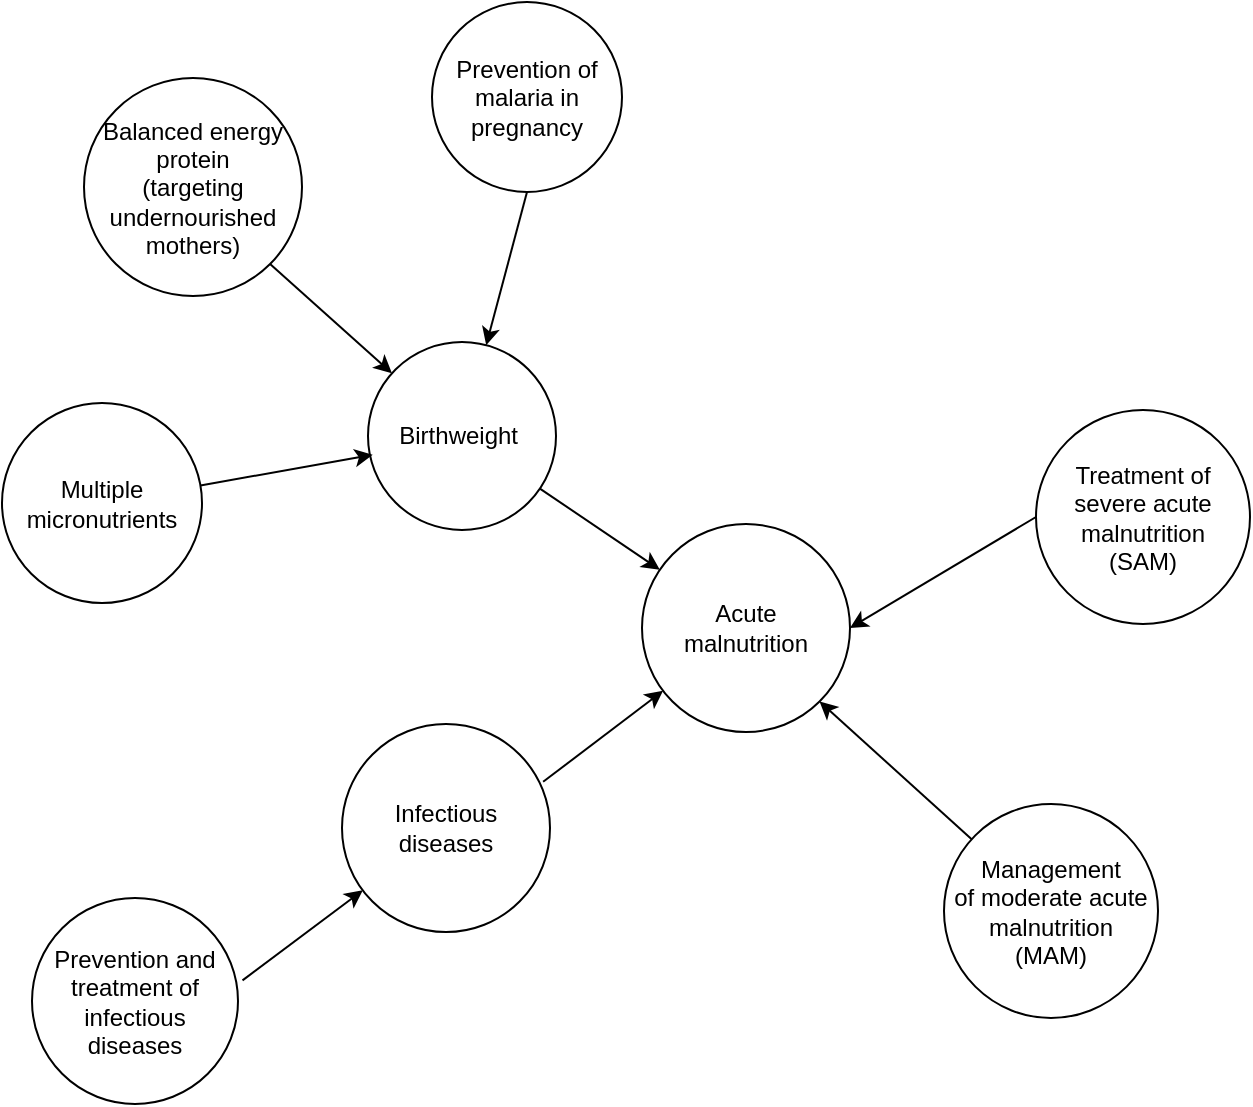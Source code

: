 <mxfile version="13.2.2" type="device" pages="2"><diagram id="V3R8ZWsexPwdRkVGDrFX" name="Page-1"><mxGraphModel dx="1312" dy="802" grid="0" gridSize="10" guides="1" tooltips="1" connect="1" arrows="1" fold="1" page="1" pageScale="1" pageWidth="850" pageHeight="1100" math="0" shadow="0"><root><mxCell id="0"/><mxCell id="1" parent="0"/><mxCell id="cL_YN-CKv8pERqB_UeIR-1" value="Acute &lt;br style=&quot;font-size: 12px;&quot;&gt;malnutrition" style="ellipse;whiteSpace=wrap;html=1;aspect=fixed;fontSize=12;" parent="1" vertex="1"><mxGeometry x="398" y="341" width="104" height="104" as="geometry"/></mxCell><mxCell id="cL_YN-CKv8pERqB_UeIR-2" value="Infectious diseases" style="ellipse;whiteSpace=wrap;html=1;aspect=fixed;fontSize=12;" parent="1" vertex="1"><mxGeometry x="248" y="441" width="104" height="104" as="geometry"/></mxCell><mxCell id="cL_YN-CKv8pERqB_UeIR-3" value="Prevention and treatment of infectious diseases" style="ellipse;whiteSpace=wrap;html=1;aspect=fixed;fontSize=12;" parent="1" vertex="1"><mxGeometry x="93" y="528" width="103" height="103" as="geometry"/></mxCell><mxCell id="cL_YN-CKv8pERqB_UeIR-5" value="Management &lt;br style=&quot;font-size: 12px&quot;&gt;of moderate acute malnutrition&lt;br&gt;(MAM)" style="ellipse;whiteSpace=wrap;html=1;aspect=fixed;fontSize=12;" parent="1" vertex="1"><mxGeometry x="549" y="481" width="107" height="107" as="geometry"/></mxCell><mxCell id="cL_YN-CKv8pERqB_UeIR-6" value="Birthweight&amp;nbsp;" style="ellipse;whiteSpace=wrap;html=1;aspect=fixed;fontSize=12;" parent="1" vertex="1"><mxGeometry x="261" y="250" width="94" height="94" as="geometry"/></mxCell><mxCell id="cL_YN-CKv8pERqB_UeIR-7" value="&lt;font style=&quot;font-size: 12px;&quot;&gt;Balanced energy protein &lt;br style=&quot;font-size: 12px;&quot;&gt;(targeting undernourished mothers)&lt;/font&gt;" style="ellipse;whiteSpace=wrap;html=1;aspect=fixed;fontSize=12;" parent="1" vertex="1"><mxGeometry x="119" y="118" width="109" height="109" as="geometry"/></mxCell><mxCell id="cL_YN-CKv8pERqB_UeIR-8" value="Multiple micronutrients" style="ellipse;whiteSpace=wrap;html=1;aspect=fixed;fontSize=12;" parent="1" vertex="1"><mxGeometry x="78" y="280.5" width="100" height="100" as="geometry"/></mxCell><mxCell id="cL_YN-CKv8pERqB_UeIR-9" value="" style="endArrow=classic;html=1;entryX=1;entryY=1;entryDx=0;entryDy=0;fontSize=12;" parent="1" source="cL_YN-CKv8pERqB_UeIR-5" target="cL_YN-CKv8pERqB_UeIR-1" edge="1"><mxGeometry width="50" height="50" relative="1" as="geometry"><mxPoint x="401" y="424" as="sourcePoint"/><mxPoint x="451" y="374" as="targetPoint"/></mxGeometry></mxCell><mxCell id="cL_YN-CKv8pERqB_UeIR-10" value="" style="endArrow=classic;html=1;exitX=0.967;exitY=0.278;exitDx=0;exitDy=0;exitPerimeter=0;fontSize=12;" parent="1" source="cL_YN-CKv8pERqB_UeIR-2" target="cL_YN-CKv8pERqB_UeIR-1" edge="1"><mxGeometry width="50" height="50" relative="1" as="geometry"><mxPoint x="519.779" y="492.429" as="sourcePoint"/><mxPoint x="469.284" y="422.284" as="targetPoint"/></mxGeometry></mxCell><mxCell id="cL_YN-CKv8pERqB_UeIR-11" value="" style="endArrow=classic;html=1;exitX=1.022;exitY=0.4;exitDx=0;exitDy=0;exitPerimeter=0;fontSize=12;" parent="1" source="cL_YN-CKv8pERqB_UeIR-3" target="cL_YN-CKv8pERqB_UeIR-2" edge="1"><mxGeometry width="50" height="50" relative="1" as="geometry"><mxPoint x="401" y="424" as="sourcePoint"/><mxPoint x="451" y="374" as="targetPoint"/></mxGeometry></mxCell><mxCell id="cL_YN-CKv8pERqB_UeIR-14" value="" style="endArrow=classic;html=1;fontSize=12;" parent="1" source="cL_YN-CKv8pERqB_UeIR-6" target="cL_YN-CKv8pERqB_UeIR-1" edge="1"><mxGeometry width="50" height="50" relative="1" as="geometry"><mxPoint x="401" y="424" as="sourcePoint"/><mxPoint x="451" y="374" as="targetPoint"/></mxGeometry></mxCell><mxCell id="cL_YN-CKv8pERqB_UeIR-15" value="" style="endArrow=classic;html=1;exitX=1;exitY=1;exitDx=0;exitDy=0;fontSize=12;" parent="1" source="cL_YN-CKv8pERqB_UeIR-7" target="cL_YN-CKv8pERqB_UeIR-6" edge="1"><mxGeometry width="50" height="50" relative="1" as="geometry"><mxPoint x="344.98" y="335.103" as="sourcePoint"/><mxPoint x="406.934" y="373.036" as="targetPoint"/></mxGeometry></mxCell><mxCell id="cL_YN-CKv8pERqB_UeIR-16" value="" style="endArrow=classic;html=1;entryX=0.025;entryY=0.6;entryDx=0;entryDy=0;entryPerimeter=0;fontSize=12;" parent="1" source="cL_YN-CKv8pERqB_UeIR-8" target="cL_YN-CKv8pERqB_UeIR-6" edge="1"><mxGeometry width="50" height="50" relative="1" as="geometry"><mxPoint x="244.891" y="247.891" as="sourcePoint"/><mxPoint x="282.716" y="285.716" as="targetPoint"/></mxGeometry></mxCell><mxCell id="mcbXeXiUjyNA8wbAMi4f-1" value="&lt;span style=&quot;font-size: 12px;&quot;&gt;Prevention of malaria in pregnancy&lt;/span&gt;" style="ellipse;whiteSpace=wrap;html=1;aspect=fixed;fontSize=12;" parent="1" vertex="1"><mxGeometry x="293" y="80" width="95" height="95" as="geometry"/></mxCell><mxCell id="mcbXeXiUjyNA8wbAMi4f-2" value="" style="endArrow=classic;html=1;exitX=0.5;exitY=1;exitDx=0;exitDy=0;fontSize=12;" parent="1" source="mcbXeXiUjyNA8wbAMi4f-1" target="cL_YN-CKv8pERqB_UeIR-6" edge="1"><mxGeometry width="50" height="50" relative="1" as="geometry"><mxPoint x="227.037" y="250.037" as="sourcePoint"/><mxPoint x="278.094" y="282.17" as="targetPoint"/></mxGeometry></mxCell><mxCell id="68nKf8Ce44bCrwigcbpr-1" value="Treatment of severe acute malnutrition&lt;br&gt;(SAM)" style="ellipse;whiteSpace=wrap;html=1;aspect=fixed;fontSize=12;" parent="1" vertex="1"><mxGeometry x="595" y="284" width="107" height="107" as="geometry"/></mxCell><mxCell id="68nKf8Ce44bCrwigcbpr-2" value="" style="endArrow=classic;html=1;entryX=1;entryY=0.5;entryDx=0;entryDy=0;fontSize=12;exitX=0;exitY=0.5;exitDx=0;exitDy=0;" parent="1" source="68nKf8Ce44bCrwigcbpr-1" target="cL_YN-CKv8pERqB_UeIR-1" edge="1"><mxGeometry width="50" height="50" relative="1" as="geometry"><mxPoint x="536.082" y="461.328" as="sourcePoint"/><mxPoint x="489.77" y="418.77" as="targetPoint"/></mxGeometry></mxCell></root></mxGraphModel></diagram><diagram id="RaqAcknEyuArPcIOtZxW" name="Page-2"><mxGraphModel dx="1312" dy="802" grid="0" gridSize="10" guides="1" tooltips="1" connect="1" arrows="1" fold="1" page="1" pageScale="1" pageWidth="850" pageHeight="1100" math="0" shadow="0"><root><mxCell id="rVqFkmwFo95zsCeAOKOd-0"/><mxCell id="rVqFkmwFo95zsCeAOKOd-1" parent="rVqFkmwFo95zsCeAOKOd-0"/><mxCell id="My5nXwFB6ZIAnt4gBnqs-0" value="Acute &lt;br&gt;malnutrition" style="ellipse;whiteSpace=wrap;html=1;aspect=fixed;" vertex="1" parent="rVqFkmwFo95zsCeAOKOd-1"><mxGeometry x="448" y="164" width="104" height="104" as="geometry"/></mxCell><mxCell id="My5nXwFB6ZIAnt4gBnqs-1" value="Infectious disease eg diarrhea and LRI" style="ellipse;whiteSpace=wrap;html=1;aspect=fixed;" vertex="1" parent="rVqFkmwFo95zsCeAOKOd-1"><mxGeometry x="264" y="347" width="106" height="106" as="geometry"/></mxCell><mxCell id="My5nXwFB6ZIAnt4gBnqs-2" value="Wasting risk factor prevention" style="ellipse;whiteSpace=wrap;html=1;aspect=fixed;" vertex="1" parent="rVqFkmwFo95zsCeAOKOd-1"><mxGeometry x="108" y="480" width="110" height="110" as="geometry"/></mxCell><mxCell id="My5nXwFB6ZIAnt4gBnqs-3" value="Nutrition-specific prevention interventions&amp;nbsp;" style="ellipse;whiteSpace=wrap;html=1;aspect=fixed;" vertex="1" parent="rVqFkmwFo95zsCeAOKOd-1"><mxGeometry x="168" y="856" width="110" height="110" as="geometry"/></mxCell><mxCell id="My5nXwFB6ZIAnt4gBnqs-5" value="Birthweight&amp;nbsp;" style="ellipse;whiteSpace=wrap;html=1;aspect=fixed;" vertex="1" parent="rVqFkmwFo95zsCeAOKOd-1"><mxGeometry x="257" y="167" width="94" height="94" as="geometry"/></mxCell><mxCell id="My5nXwFB6ZIAnt4gBnqs-6" value="&lt;font style=&quot;font-size: 11px&quot;&gt;Balanced energy protein &lt;br&gt;(targeting undernourished mothers)&lt;/font&gt;" style="ellipse;whiteSpace=wrap;html=1;aspect=fixed;" vertex="1" parent="rVqFkmwFo95zsCeAOKOd-1"><mxGeometry x="103" y="13" width="109" height="109" as="geometry"/></mxCell><mxCell id="My5nXwFB6ZIAnt4gBnqs-7" value="Multiple micronutrients" style="ellipse;whiteSpace=wrap;html=1;aspect=fixed;" vertex="1" parent="rVqFkmwFo95zsCeAOKOd-1"><mxGeometry x="82" y="237" width="100" height="100" as="geometry"/></mxCell><mxCell id="My5nXwFB6ZIAnt4gBnqs-12" value="" style="endArrow=classic;html=1;" edge="1" parent="rVqFkmwFo95zsCeAOKOd-1" source="My5nXwFB6ZIAnt4gBnqs-5" target="My5nXwFB6ZIAnt4gBnqs-0"><mxGeometry width="50" height="50" relative="1" as="geometry"><mxPoint x="380" y="290" as="sourcePoint"/><mxPoint x="430" y="240" as="targetPoint"/></mxGeometry></mxCell><mxCell id="My5nXwFB6ZIAnt4gBnqs-13" value="" style="endArrow=classic;html=1;exitX=1;exitY=1;exitDx=0;exitDy=0;" edge="1" parent="rVqFkmwFo95zsCeAOKOd-1" source="My5nXwFB6ZIAnt4gBnqs-6" target="My5nXwFB6ZIAnt4gBnqs-5"><mxGeometry width="50" height="50" relative="1" as="geometry"><mxPoint x="323.98" y="201.103" as="sourcePoint"/><mxPoint x="385.934" y="239.036" as="targetPoint"/></mxGeometry></mxCell><mxCell id="My5nXwFB6ZIAnt4gBnqs-14" value="" style="endArrow=classic;html=1;entryX=0.025;entryY=0.6;entryDx=0;entryDy=0;entryPerimeter=0;" edge="1" parent="rVqFkmwFo95zsCeAOKOd-1" source="My5nXwFB6ZIAnt4gBnqs-7" target="My5nXwFB6ZIAnt4gBnqs-5"><mxGeometry width="50" height="50" relative="1" as="geometry"><mxPoint x="223.891" y="113.891" as="sourcePoint"/><mxPoint x="261.716" y="151.716" as="targetPoint"/></mxGeometry></mxCell><mxCell id="My5nXwFB6ZIAnt4gBnqs-16" value="Note: effect of MMS and BEP on wasting is currently not seen in literature" style="text;html=1;strokeColor=none;fillColor=none;align=center;verticalAlign=middle;whiteSpace=wrap;rounded=0;" vertex="1" parent="rVqFkmwFo95zsCeAOKOd-1"><mxGeometry x="516" y="57.5" width="256" height="20" as="geometry"/></mxCell><mxCell id="My5nXwFB6ZIAnt4gBnqs-24" value="" style="edgeStyle=orthogonalEdgeStyle;rounded=0;orthogonalLoop=1;jettySize=auto;html=1;entryX=0;entryY=0.5;entryDx=0;entryDy=0;exitX=1;exitY=0.5;exitDx=0;exitDy=0;" edge="1" parent="rVqFkmwFo95zsCeAOKOd-1" source="My5nXwFB6ZIAnt4gBnqs-0" target="My5nXwFB6ZIAnt4gBnqs-22"><mxGeometry relative="1" as="geometry"><mxPoint x="555" y="506" as="sourcePoint"/><mxPoint x="635" y="506" as="targetPoint"/></mxGeometry></mxCell><mxCell id="My5nXwFB6ZIAnt4gBnqs-29" value="" style="edgeStyle=orthogonalEdgeStyle;rounded=0;orthogonalLoop=1;jettySize=auto;html=1;" edge="1" parent="rVqFkmwFo95zsCeAOKOd-1" target="My5nXwFB6ZIAnt4gBnqs-28"><mxGeometry relative="1" as="geometry"><mxPoint x="503" y="558" as="sourcePoint"/></mxGeometry></mxCell><mxCell id="My5nXwFB6ZIAnt4gBnqs-18" value="" style="endArrow=classic;html=1;entryX=0.269;entryY=0.942;entryDx=0;entryDy=0;entryPerimeter=0;" edge="1" parent="rVqFkmwFo95zsCeAOKOd-1" source="My5nXwFB6ZIAnt4gBnqs-1" target="My5nXwFB6ZIAnt4gBnqs-0"><mxGeometry width="50" height="50" relative="1" as="geometry"><mxPoint x="384" y="508" as="sourcePoint"/><mxPoint x="446" y="513" as="targetPoint"/></mxGeometry></mxCell><mxCell id="My5nXwFB6ZIAnt4gBnqs-22" value="Infectious disease eg diarrhea and LRI" style="ellipse;whiteSpace=wrap;html=1;aspect=fixed;" vertex="1" parent="rVqFkmwFo95zsCeAOKOd-1"><mxGeometry x="643" y="163" width="106" height="106" as="geometry"/></mxCell><mxCell id="My5nXwFB6ZIAnt4gBnqs-28" value="Stunting" style="ellipse;whiteSpace=wrap;html=1;aspect=fixed;" vertex="1" parent="rVqFkmwFo95zsCeAOKOd-1"><mxGeometry x="463" y="642" width="80" height="80" as="geometry"/></mxCell><mxCell id="My5nXwFB6ZIAnt4gBnqs-30" value="" style="endArrow=classic;html=1;" edge="1" parent="rVqFkmwFo95zsCeAOKOd-1" source="My5nXwFB6ZIAnt4gBnqs-2" target="My5nXwFB6ZIAnt4gBnqs-1"><mxGeometry width="50" height="50" relative="1" as="geometry"><mxPoint x="366.918" y="375.135" as="sourcePoint"/><mxPoint x="485.976" y="271.968" as="targetPoint"/></mxGeometry></mxCell></root></mxGraphModel></diagram></mxfile>